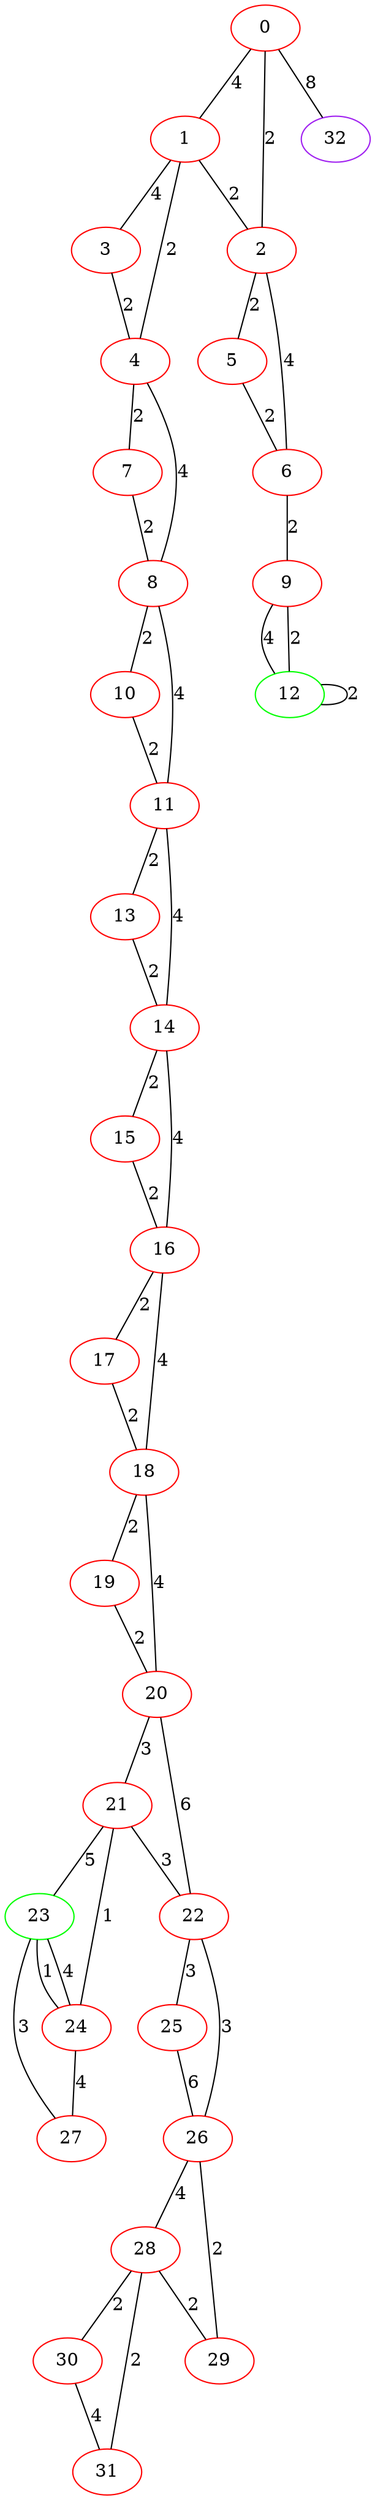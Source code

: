 graph "" {
0 [color=red, weight=1];
1 [color=red, weight=1];
2 [color=red, weight=1];
3 [color=red, weight=1];
4 [color=red, weight=1];
5 [color=red, weight=1];
6 [color=red, weight=1];
7 [color=red, weight=1];
8 [color=red, weight=1];
9 [color=red, weight=1];
10 [color=red, weight=1];
11 [color=red, weight=1];
12 [color=green, weight=2];
13 [color=red, weight=1];
14 [color=red, weight=1];
15 [color=red, weight=1];
16 [color=red, weight=1];
17 [color=red, weight=1];
18 [color=red, weight=1];
19 [color=red, weight=1];
20 [color=red, weight=1];
21 [color=red, weight=1];
22 [color=red, weight=1];
23 [color=green, weight=2];
24 [color=red, weight=1];
25 [color=red, weight=1];
26 [color=red, weight=1];
27 [color=red, weight=1];
28 [color=red, weight=1];
29 [color=red, weight=1];
30 [color=red, weight=1];
31 [color=red, weight=1];
32 [color=purple, weight=4];
0 -- 32  [key=0, label=8];
0 -- 1  [key=0, label=4];
0 -- 2  [key=0, label=2];
1 -- 2  [key=0, label=2];
1 -- 3  [key=0, label=4];
1 -- 4  [key=0, label=2];
2 -- 5  [key=0, label=2];
2 -- 6  [key=0, label=4];
3 -- 4  [key=0, label=2];
4 -- 8  [key=0, label=4];
4 -- 7  [key=0, label=2];
5 -- 6  [key=0, label=2];
6 -- 9  [key=0, label=2];
7 -- 8  [key=0, label=2];
8 -- 10  [key=0, label=2];
8 -- 11  [key=0, label=4];
9 -- 12  [key=0, label=4];
9 -- 12  [key=1, label=2];
10 -- 11  [key=0, label=2];
11 -- 13  [key=0, label=2];
11 -- 14  [key=0, label=4];
12 -- 12  [key=0, label=2];
13 -- 14  [key=0, label=2];
14 -- 16  [key=0, label=4];
14 -- 15  [key=0, label=2];
15 -- 16  [key=0, label=2];
16 -- 17  [key=0, label=2];
16 -- 18  [key=0, label=4];
17 -- 18  [key=0, label=2];
18 -- 19  [key=0, label=2];
18 -- 20  [key=0, label=4];
19 -- 20  [key=0, label=2];
20 -- 21  [key=0, label=3];
20 -- 22  [key=0, label=6];
21 -- 24  [key=0, label=1];
21 -- 22  [key=0, label=3];
21 -- 23  [key=0, label=5];
22 -- 25  [key=0, label=3];
22 -- 26  [key=0, label=3];
23 -- 24  [key=0, label=4];
23 -- 24  [key=1, label=1];
23 -- 27  [key=0, label=3];
24 -- 27  [key=0, label=4];
25 -- 26  [key=0, label=6];
26 -- 28  [key=0, label=4];
26 -- 29  [key=0, label=2];
28 -- 29  [key=0, label=2];
28 -- 30  [key=0, label=2];
28 -- 31  [key=0, label=2];
30 -- 31  [key=0, label=4];
}
